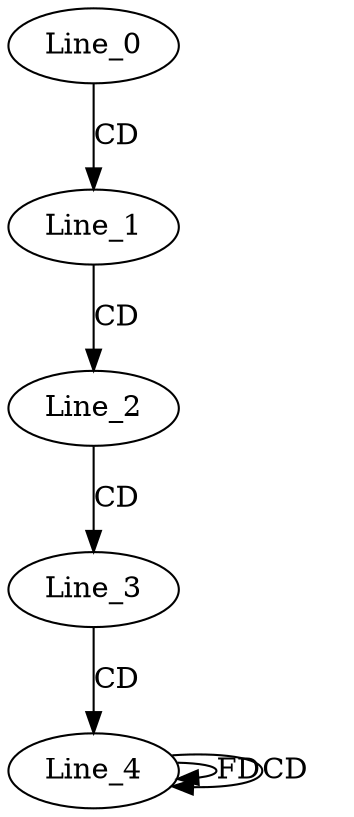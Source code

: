 digraph G {
  Line_0;
  Line_1;
  Line_2;
  Line_3;
  Line_4;
  Line_4;
  Line_0 -> Line_1 [ label="CD" ];
  Line_1 -> Line_2 [ label="CD" ];
  Line_2 -> Line_3 [ label="CD" ];
  Line_3 -> Line_4 [ label="CD" ];
  Line_4 -> Line_4 [ label="FD" ];
  Line_4 -> Line_4 [ label="CD" ];
}
